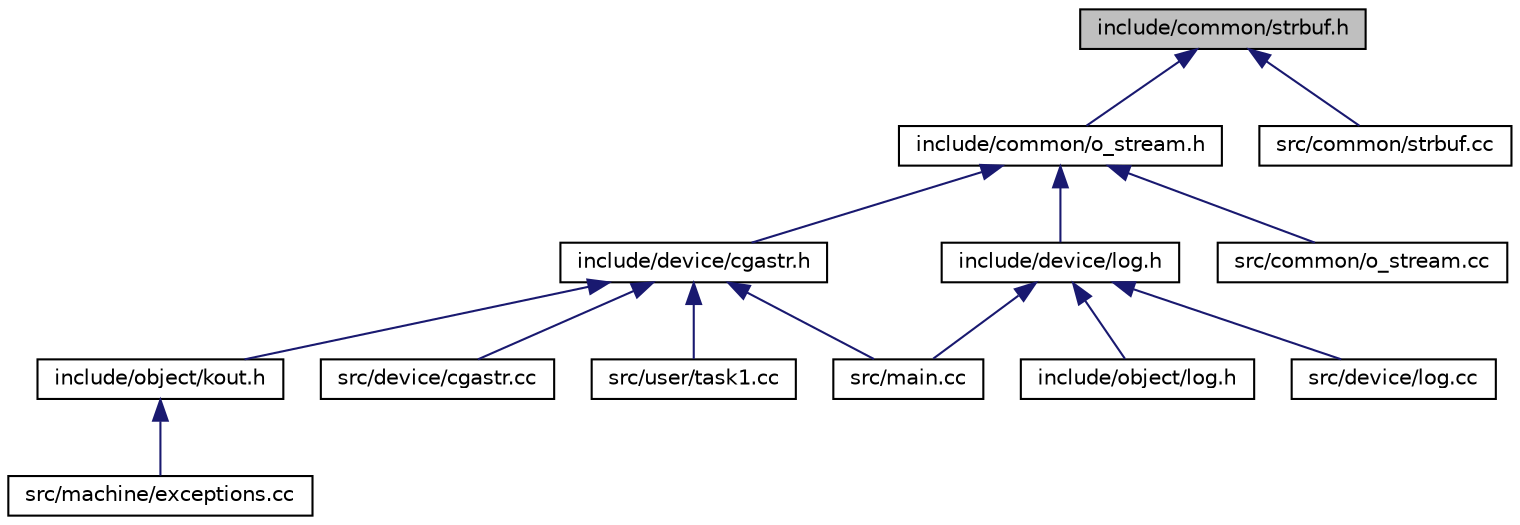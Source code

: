digraph "include/common/strbuf.h"
{
  bgcolor="transparent";
  edge [fontname="Helvetica",fontsize="10",labelfontname="Helvetica",labelfontsize="10"];
  node [fontname="Helvetica",fontsize="10",shape=record];
  Node1 [label="include/common/strbuf.h",height=0.2,width=0.4,color="black", fillcolor="grey75", style="filled", fontcolor="black"];
  Node1 -> Node2 [dir="back",color="midnightblue",fontsize="10",style="solid",fontname="Helvetica"];
  Node2 [label="include/common/o_stream.h",height=0.2,width=0.4,color="black",URL="$o__stream_8h.html"];
  Node2 -> Node3 [dir="back",color="midnightblue",fontsize="10",style="solid",fontname="Helvetica"];
  Node3 [label="include/device/cgastr.h",height=0.2,width=0.4,color="black",URL="$cgastr_8h.html"];
  Node3 -> Node4 [dir="back",color="midnightblue",fontsize="10",style="solid",fontname="Helvetica"];
  Node4 [label="include/object/kout.h",height=0.2,width=0.4,color="black",URL="$kout_8h.html",tooltip="alles notwendige zum nutzen der in main.cc deklarierten globalen Variable kout "];
  Node4 -> Node5 [dir="back",color="midnightblue",fontsize="10",style="solid",fontname="Helvetica"];
  Node5 [label="src/machine/exceptions.cc",height=0.2,width=0.4,color="black",URL="$exceptions_8cc.html",tooltip="Interrupt-Behandlungsfunktionen. "];
  Node3 -> Node6 [dir="back",color="midnightblue",fontsize="10",style="solid",fontname="Helvetica"];
  Node6 [label="src/device/cgastr.cc",height=0.2,width=0.4,color="black",URL="$cgastr_8cc.html",tooltip="CGA_Stream ist hier implementiert "];
  Node3 -> Node7 [dir="back",color="midnightblue",fontsize="10",style="solid",fontname="Helvetica"];
  Node7 [label="src/main.cc",height=0.2,width=0.4,color="black",URL="$main_8cc.html",tooltip="Grunddatei von OOStuBS. "];
  Node3 -> Node8 [dir="back",color="midnightblue",fontsize="10",style="solid",fontname="Helvetica"];
  Node8 [label="src/user/task1.cc",height=0.2,width=0.4,color="black",URL="$task1_8cc.html"];
  Node2 -> Node9 [dir="back",color="midnightblue",fontsize="10",style="solid",fontname="Helvetica"];
  Node9 [label="include/device/log.h",height=0.2,width=0.4,color="black",URL="$device_2log_8h.html"];
  Node9 -> Node10 [dir="back",color="midnightblue",fontsize="10",style="solid",fontname="Helvetica"];
  Node10 [label="include/object/log.h",height=0.2,width=0.4,color="black",URL="$object_2log_8h.html"];
  Node9 -> Node11 [dir="back",color="midnightblue",fontsize="10",style="solid",fontname="Helvetica"];
  Node11 [label="src/device/log.cc",height=0.2,width=0.4,color="black",URL="$log_8cc.html"];
  Node9 -> Node7 [dir="back",color="midnightblue",fontsize="10",style="solid",fontname="Helvetica"];
  Node2 -> Node12 [dir="back",color="midnightblue",fontsize="10",style="solid",fontname="Helvetica"];
  Node12 [label="src/common/o_stream.cc",height=0.2,width=0.4,color="black",URL="$o__stream_8cc.html"];
  Node1 -> Node13 [dir="back",color="midnightblue",fontsize="10",style="solid",fontname="Helvetica"];
  Node13 [label="src/common/strbuf.cc",height=0.2,width=0.4,color="black",URL="$strbuf_8cc.html"];
}
